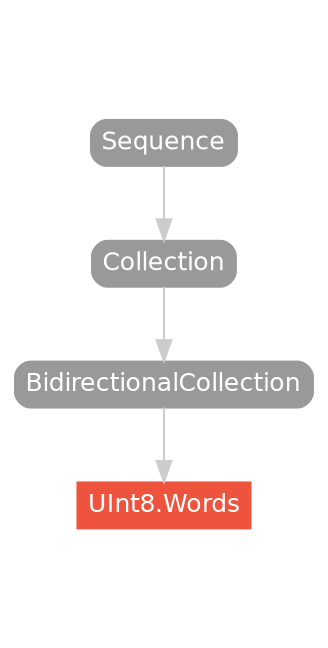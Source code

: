 strict digraph "UInt8.Words - Type Hierarchy - SwiftDoc.org" {
    pad="0.1,0.8"
    node [shape=box, style="filled,rounded", color="#999999", fillcolor="#999999", fontcolor=white, fontname=Helvetica, fontnames="Helvetica,sansserif", fontsize=12, margin="0.07,0.05", height="0.3"]
    edge [color="#cccccc"]
    "BidirectionalCollection" [URL="/protocol/BidirectionalCollection/hierarchy/"]
    "Collection" [URL="/protocol/Collection/hierarchy/"]
    "Sequence" [URL="/protocol/Sequence/hierarchy/"]
    "UInt8.Words" [URL="/type/UInt8.Words/", style="filled", fillcolor="#ee543d", color="#ee543d"]    "BidirectionalCollection" -> "UInt8.Words"
    "Collection" -> "BidirectionalCollection"
    "Sequence" -> "Collection"
    subgraph Types {
        rank = max; "UInt8.Words";
    }
}